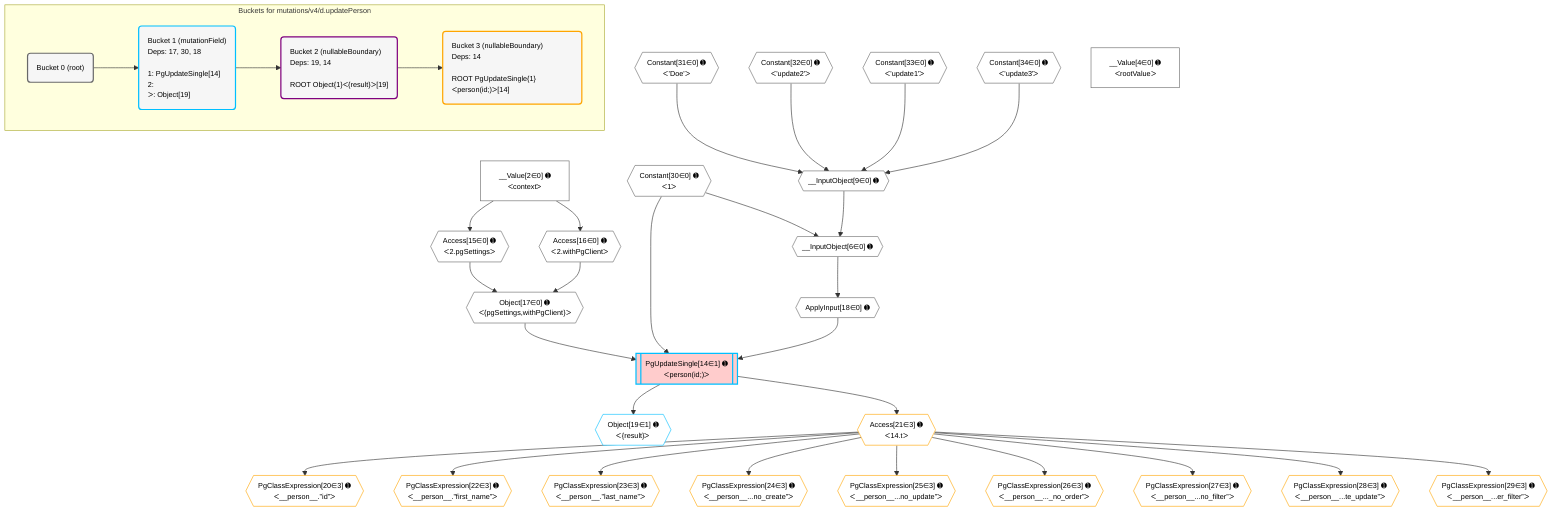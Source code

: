 %%{init: {'themeVariables': { 'fontSize': '12px'}}}%%
graph TD
    classDef path fill:#eee,stroke:#000,color:#000
    classDef plan fill:#fff,stroke-width:1px,color:#000
    classDef itemplan fill:#fff,stroke-width:2px,color:#000
    classDef unbatchedplan fill:#dff,stroke-width:1px,color:#000
    classDef sideeffectplan fill:#fcc,stroke-width:2px,color:#000
    classDef bucket fill:#f6f6f6,color:#000,stroke-width:2px,text-align:left


    %% plan dependencies
    __InputObject9{{"__InputObject[9∈0] ➊"}}:::plan
    Constant31{{"Constant[31∈0] ➊<br />ᐸ'Doe'ᐳ"}}:::plan
    Constant32{{"Constant[32∈0] ➊<br />ᐸ'update2'ᐳ"}}:::plan
    Constant33{{"Constant[33∈0] ➊<br />ᐸ'update1'ᐳ"}}:::plan
    Constant34{{"Constant[34∈0] ➊<br />ᐸ'update3'ᐳ"}}:::plan
    Constant31 & Constant32 & Constant33 & Constant34 --> __InputObject9
    __InputObject6{{"__InputObject[6∈0] ➊"}}:::plan
    Constant30{{"Constant[30∈0] ➊<br />ᐸ1ᐳ"}}:::plan
    Constant30 & __InputObject9 --> __InputObject6
    Object17{{"Object[17∈0] ➊<br />ᐸ{pgSettings,withPgClient}ᐳ"}}:::plan
    Access15{{"Access[15∈0] ➊<br />ᐸ2.pgSettingsᐳ"}}:::plan
    Access16{{"Access[16∈0] ➊<br />ᐸ2.withPgClientᐳ"}}:::plan
    Access15 & Access16 --> Object17
    __Value2["__Value[2∈0] ➊<br />ᐸcontextᐳ"]:::plan
    __Value2 --> Access15
    __Value2 --> Access16
    ApplyInput18{{"ApplyInput[18∈0] ➊"}}:::plan
    __InputObject6 --> ApplyInput18
    __Value4["__Value[4∈0] ➊<br />ᐸrootValueᐳ"]:::plan
    PgUpdateSingle14[["PgUpdateSingle[14∈1] ➊<br />ᐸperson(id;)ᐳ"]]:::sideeffectplan
    Object17 & Constant30 & ApplyInput18 --> PgUpdateSingle14
    Object19{{"Object[19∈1] ➊<br />ᐸ{result}ᐳ"}}:::plan
    PgUpdateSingle14 --> Object19
    PgClassExpression20{{"PgClassExpression[20∈3] ➊<br />ᐸ__person__.”id”ᐳ"}}:::plan
    Access21{{"Access[21∈3] ➊<br />ᐸ14.tᐳ"}}:::plan
    Access21 --> PgClassExpression20
    PgUpdateSingle14 --> Access21
    PgClassExpression22{{"PgClassExpression[22∈3] ➊<br />ᐸ__person__.”first_name”ᐳ"}}:::plan
    Access21 --> PgClassExpression22
    PgClassExpression23{{"PgClassExpression[23∈3] ➊<br />ᐸ__person__.”last_name”ᐳ"}}:::plan
    Access21 --> PgClassExpression23
    PgClassExpression24{{"PgClassExpression[24∈3] ➊<br />ᐸ__person__...no_create”ᐳ"}}:::plan
    Access21 --> PgClassExpression24
    PgClassExpression25{{"PgClassExpression[25∈3] ➊<br />ᐸ__person__...no_update”ᐳ"}}:::plan
    Access21 --> PgClassExpression25
    PgClassExpression26{{"PgClassExpression[26∈3] ➊<br />ᐸ__person__..._no_order”ᐳ"}}:::plan
    Access21 --> PgClassExpression26
    PgClassExpression27{{"PgClassExpression[27∈3] ➊<br />ᐸ__person__...no_filter”ᐳ"}}:::plan
    Access21 --> PgClassExpression27
    PgClassExpression28{{"PgClassExpression[28∈3] ➊<br />ᐸ__person__...te_update”ᐳ"}}:::plan
    Access21 --> PgClassExpression28
    PgClassExpression29{{"PgClassExpression[29∈3] ➊<br />ᐸ__person__...er_filter”ᐳ"}}:::plan
    Access21 --> PgClassExpression29

    %% define steps

    subgraph "Buckets for mutations/v4/d.updatePerson"
    Bucket0("Bucket 0 (root)"):::bucket
    classDef bucket0 stroke:#696969
    class Bucket0,__Value2,__Value4,__InputObject6,__InputObject9,Access15,Access16,Object17,ApplyInput18,Constant30,Constant31,Constant32,Constant33,Constant34 bucket0
    Bucket1("Bucket 1 (mutationField)<br />Deps: 17, 30, 18<br /><br />1: PgUpdateSingle[14]<br />2: <br />ᐳ: Object[19]"):::bucket
    classDef bucket1 stroke:#00bfff
    class Bucket1,PgUpdateSingle14,Object19 bucket1
    Bucket2("Bucket 2 (nullableBoundary)<br />Deps: 19, 14<br /><br />ROOT Object{1}ᐸ{result}ᐳ[19]"):::bucket
    classDef bucket2 stroke:#7f007f
    class Bucket2 bucket2
    Bucket3("Bucket 3 (nullableBoundary)<br />Deps: 14<br /><br />ROOT PgUpdateSingle{1}ᐸperson(id;)ᐳ[14]"):::bucket
    classDef bucket3 stroke:#ffa500
    class Bucket3,PgClassExpression20,Access21,PgClassExpression22,PgClassExpression23,PgClassExpression24,PgClassExpression25,PgClassExpression26,PgClassExpression27,PgClassExpression28,PgClassExpression29 bucket3
    Bucket0 --> Bucket1
    Bucket1 --> Bucket2
    Bucket2 --> Bucket3
    end